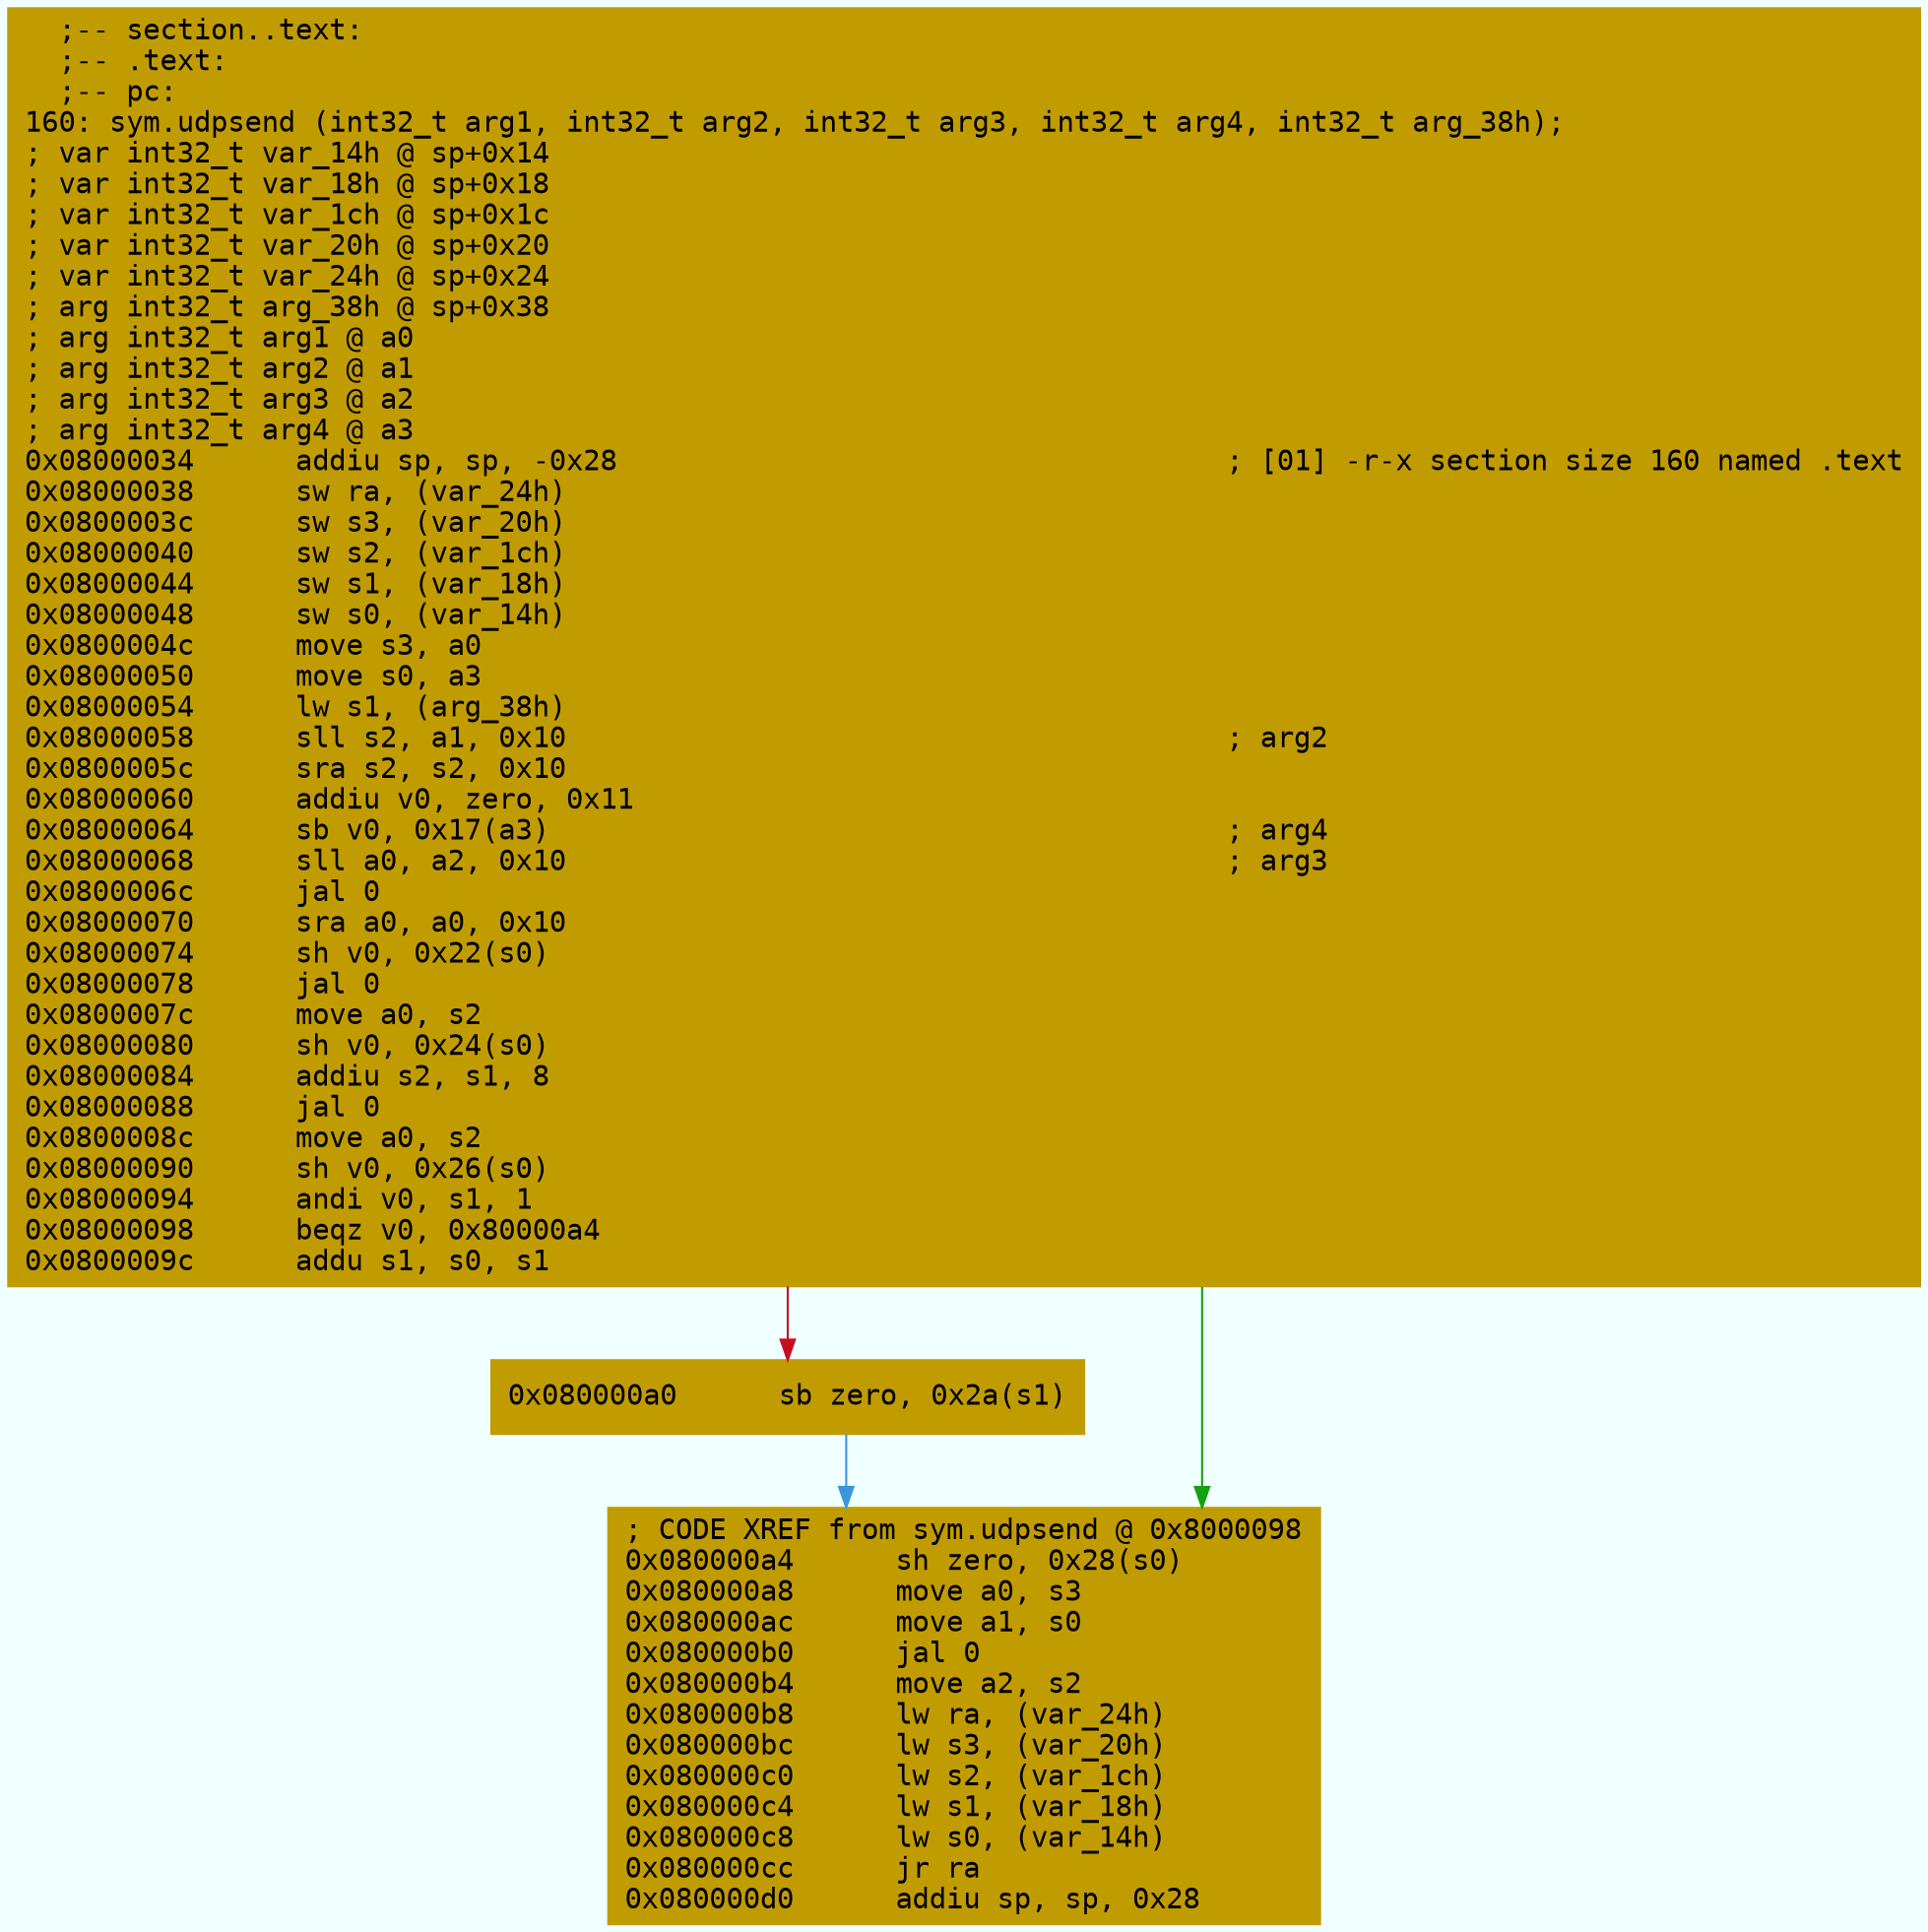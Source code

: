 digraph code {
	graph [bgcolor=azure fontsize=8 fontname="Courier" splines="ortho"];
	node [fillcolor=gray style=filled shape=box];
	edge [arrowhead="normal"];
	"0x08000034" [URL="sym.udpsend/0x08000034", fillcolor="#c19c00",color="#c19c00", fontname="Courier",label="  ;-- section..text:\l  ;-- .text:\l  ;-- pc:\l160: sym.udpsend (int32_t arg1, int32_t arg2, int32_t arg3, int32_t arg4, int32_t arg_38h);\l; var int32_t var_14h @ sp+0x14\l; var int32_t var_18h @ sp+0x18\l; var int32_t var_1ch @ sp+0x1c\l; var int32_t var_20h @ sp+0x20\l; var int32_t var_24h @ sp+0x24\l; arg int32_t arg_38h @ sp+0x38\l; arg int32_t arg1 @ a0\l; arg int32_t arg2 @ a1\l; arg int32_t arg3 @ a2\l; arg int32_t arg4 @ a3\l0x08000034      addiu sp, sp, -0x28                                    ; [01] -r-x section size 160 named .text\l0x08000038      sw ra, (var_24h)\l0x0800003c      sw s3, (var_20h)\l0x08000040      sw s2, (var_1ch)\l0x08000044      sw s1, (var_18h)\l0x08000048      sw s0, (var_14h)\l0x0800004c      move s3, a0\l0x08000050      move s0, a3\l0x08000054      lw s1, (arg_38h)\l0x08000058      sll s2, a1, 0x10                                       ; arg2\l0x0800005c      sra s2, s2, 0x10\l0x08000060      addiu v0, zero, 0x11\l0x08000064      sb v0, 0x17(a3)                                        ; arg4\l0x08000068      sll a0, a2, 0x10                                       ; arg3\l0x0800006c      jal 0\l0x08000070      sra a0, a0, 0x10\l0x08000074      sh v0, 0x22(s0)\l0x08000078      jal 0\l0x0800007c      move a0, s2\l0x08000080      sh v0, 0x24(s0)\l0x08000084      addiu s2, s1, 8\l0x08000088      jal 0\l0x0800008c      move a0, s2\l0x08000090      sh v0, 0x26(s0)\l0x08000094      andi v0, s1, 1\l0x08000098      beqz v0, 0x80000a4\l0x0800009c      addu s1, s0, s1\l"]
	"0x080000a0" [URL="sym.udpsend/0x080000a0", fillcolor="#c19c00",color="#c19c00", fontname="Courier",label="0x080000a0      sb zero, 0x2a(s1)\l"]
	"0x080000a4" [URL="sym.udpsend/0x080000a4", fillcolor="#c19c00",color="#c19c00", fontname="Courier",label="; CODE XREF from sym.udpsend @ 0x8000098\l0x080000a4      sh zero, 0x28(s0)\l0x080000a8      move a0, s3\l0x080000ac      move a1, s0\l0x080000b0      jal 0\l0x080000b4      move a2, s2\l0x080000b8      lw ra, (var_24h)\l0x080000bc      lw s3, (var_20h)\l0x080000c0      lw s2, (var_1ch)\l0x080000c4      lw s1, (var_18h)\l0x080000c8      lw s0, (var_14h)\l0x080000cc      jr ra\l0x080000d0      addiu sp, sp, 0x28\l"]
        "0x08000034" -> "0x080000a4" [color="#13a10e"];
        "0x08000034" -> "0x080000a0" [color="#c50f1f"];
        "0x080000a0" -> "0x080000a4" [color="#3a96dd"];
}
